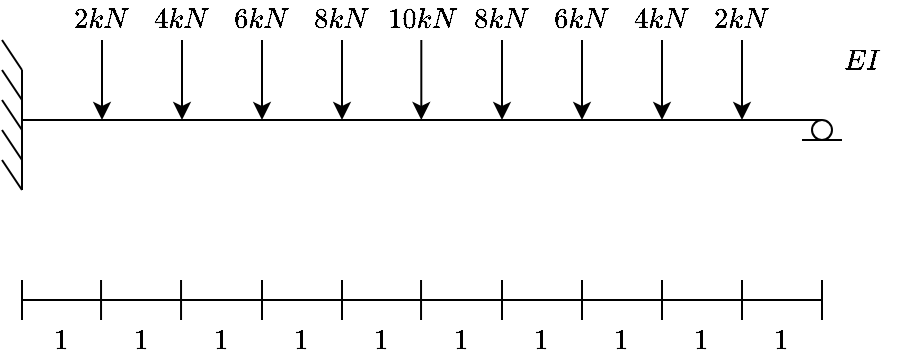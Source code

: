 <mxfile version="15.4.1" type="device"><diagram id="FiKtef2zZlHdwufVhvLE" name="Page-1"><mxGraphModel dx="263" dy="413" grid="1" gridSize="10" guides="1" tooltips="1" connect="1" arrows="1" fold="1" page="1" pageScale="1" pageWidth="850" pageHeight="1100" math="1" shadow="0"><root><mxCell id="0"/><mxCell id="1" parent="0"/><mxCell id="oLorahuEdtdyb5DKPjhA-51" value="" style="endArrow=none;html=1;startArrow=none;" parent="1" edge="1"><mxGeometry width="50" height="50" relative="1" as="geometry"><mxPoint x="160" y="320" as="sourcePoint"/><mxPoint x="560" y="320" as="targetPoint"/></mxGeometry></mxCell><mxCell id="oLorahuEdtdyb5DKPjhA-56" value="$$EI$$" style="text;html=1;strokeColor=none;fillColor=none;align=center;verticalAlign=middle;whiteSpace=wrap;rounded=0;" parent="1" vertex="1"><mxGeometry x="560" y="280" width="40" height="20" as="geometry"/></mxCell><mxCell id="oLorahuEdtdyb5DKPjhA-57" value="" style="group" parent="1" vertex="1" connectable="0"><mxGeometry x="160" y="400" width="400" height="40" as="geometry"/></mxCell><mxCell id="oLorahuEdtdyb5DKPjhA-58" value="" style="endArrow=none;html=1;" parent="oLorahuEdtdyb5DKPjhA-57" edge="1"><mxGeometry width="50" height="50" relative="1" as="geometry"><mxPoint y="10" as="sourcePoint"/><mxPoint x="400" y="10" as="targetPoint"/></mxGeometry></mxCell><mxCell id="oLorahuEdtdyb5DKPjhA-59" value="" style="endArrow=none;html=1;" parent="oLorahuEdtdyb5DKPjhA-57" edge="1"><mxGeometry width="50" height="50" relative="1" as="geometry"><mxPoint y="20" as="sourcePoint"/><mxPoint as="targetPoint"/></mxGeometry></mxCell><mxCell id="oLorahuEdtdyb5DKPjhA-60" value="" style="endArrow=none;html=1;" parent="oLorahuEdtdyb5DKPjhA-57" edge="1"><mxGeometry width="50" height="50" relative="1" as="geometry"><mxPoint x="39.52" y="20" as="sourcePoint"/><mxPoint x="39.52" as="targetPoint"/></mxGeometry></mxCell><mxCell id="oLorahuEdtdyb5DKPjhA-61" value="" style="endArrow=none;html=1;" parent="oLorahuEdtdyb5DKPjhA-57" edge="1"><mxGeometry width="50" height="50" relative="1" as="geometry"><mxPoint x="79.52" y="20" as="sourcePoint"/><mxPoint x="79.52" as="targetPoint"/></mxGeometry></mxCell><mxCell id="oLorahuEdtdyb5DKPjhA-62" value="" style="endArrow=none;html=1;" parent="oLorahuEdtdyb5DKPjhA-57" edge="1"><mxGeometry width="50" height="50" relative="1" as="geometry"><mxPoint x="120" y="20" as="sourcePoint"/><mxPoint x="120" as="targetPoint"/></mxGeometry></mxCell><mxCell id="oLorahuEdtdyb5DKPjhA-63" value="" style="endArrow=none;html=1;" parent="oLorahuEdtdyb5DKPjhA-57" edge="1"><mxGeometry width="50" height="50" relative="1" as="geometry"><mxPoint x="160" y="20" as="sourcePoint"/><mxPoint x="160" as="targetPoint"/></mxGeometry></mxCell><mxCell id="oLorahuEdtdyb5DKPjhA-64" value="" style="endArrow=none;html=1;" parent="oLorahuEdtdyb5DKPjhA-57" edge="1"><mxGeometry width="50" height="50" relative="1" as="geometry"><mxPoint x="199.52" y="20" as="sourcePoint"/><mxPoint x="199.52" as="targetPoint"/></mxGeometry></mxCell><mxCell id="oLorahuEdtdyb5DKPjhA-65" value="" style="endArrow=none;html=1;" parent="oLorahuEdtdyb5DKPjhA-57" edge="1"><mxGeometry width="50" height="50" relative="1" as="geometry"><mxPoint x="240" y="20" as="sourcePoint"/><mxPoint x="240" as="targetPoint"/></mxGeometry></mxCell><mxCell id="oLorahuEdtdyb5DKPjhA-66" value="" style="endArrow=none;html=1;" parent="oLorahuEdtdyb5DKPjhA-57" edge="1"><mxGeometry width="50" height="50" relative="1" as="geometry"><mxPoint x="280" y="20" as="sourcePoint"/><mxPoint x="280" as="targetPoint"/></mxGeometry></mxCell><mxCell id="oLorahuEdtdyb5DKPjhA-67" value="" style="endArrow=none;html=1;" parent="oLorahuEdtdyb5DKPjhA-57" edge="1"><mxGeometry width="50" height="50" relative="1" as="geometry"><mxPoint x="320" y="20" as="sourcePoint"/><mxPoint x="320" as="targetPoint"/></mxGeometry></mxCell><mxCell id="oLorahuEdtdyb5DKPjhA-68" value="" style="endArrow=none;html=1;" parent="oLorahuEdtdyb5DKPjhA-57" edge="1"><mxGeometry width="50" height="50" relative="1" as="geometry"><mxPoint x="360" y="20" as="sourcePoint"/><mxPoint x="360" as="targetPoint"/></mxGeometry></mxCell><mxCell id="oLorahuEdtdyb5DKPjhA-69" value="" style="endArrow=none;html=1;" parent="oLorahuEdtdyb5DKPjhA-57" edge="1"><mxGeometry width="50" height="50" relative="1" as="geometry"><mxPoint x="400" y="20" as="sourcePoint"/><mxPoint x="400" as="targetPoint"/></mxGeometry></mxCell><mxCell id="oLorahuEdtdyb5DKPjhA-70" value="$$1$$" style="text;html=1;strokeColor=none;fillColor=none;align=center;verticalAlign=middle;whiteSpace=wrap;rounded=0;" parent="oLorahuEdtdyb5DKPjhA-57" vertex="1"><mxGeometry y="20" width="40" height="20" as="geometry"/></mxCell><mxCell id="oLorahuEdtdyb5DKPjhA-71" value="$$1$$" style="text;html=1;strokeColor=none;fillColor=none;align=center;verticalAlign=middle;whiteSpace=wrap;rounded=0;" parent="oLorahuEdtdyb5DKPjhA-57" vertex="1"><mxGeometry x="40" y="20" width="40" height="20" as="geometry"/></mxCell><mxCell id="oLorahuEdtdyb5DKPjhA-72" value="$$1$$" style="text;html=1;strokeColor=none;fillColor=none;align=center;verticalAlign=middle;whiteSpace=wrap;rounded=0;" parent="oLorahuEdtdyb5DKPjhA-57" vertex="1"><mxGeometry x="80" y="20" width="40" height="20" as="geometry"/></mxCell><mxCell id="oLorahuEdtdyb5DKPjhA-73" value="$$1$$" style="text;html=1;strokeColor=none;fillColor=none;align=center;verticalAlign=middle;whiteSpace=wrap;rounded=0;" parent="oLorahuEdtdyb5DKPjhA-57" vertex="1"><mxGeometry x="120" y="20" width="40" height="20" as="geometry"/></mxCell><mxCell id="oLorahuEdtdyb5DKPjhA-74" value="$$1$$" style="text;html=1;strokeColor=none;fillColor=none;align=center;verticalAlign=middle;whiteSpace=wrap;rounded=0;" parent="oLorahuEdtdyb5DKPjhA-57" vertex="1"><mxGeometry x="160" y="20" width="40" height="20" as="geometry"/></mxCell><mxCell id="oLorahuEdtdyb5DKPjhA-75" value="$$1$$" style="text;html=1;strokeColor=none;fillColor=none;align=center;verticalAlign=middle;whiteSpace=wrap;rounded=0;" parent="oLorahuEdtdyb5DKPjhA-57" vertex="1"><mxGeometry x="200" y="20" width="40" height="20" as="geometry"/></mxCell><mxCell id="oLorahuEdtdyb5DKPjhA-76" value="$$1$$" style="text;html=1;strokeColor=none;fillColor=none;align=center;verticalAlign=middle;whiteSpace=wrap;rounded=0;" parent="oLorahuEdtdyb5DKPjhA-57" vertex="1"><mxGeometry x="240" y="20" width="40" height="20" as="geometry"/></mxCell><mxCell id="oLorahuEdtdyb5DKPjhA-77" value="$$1$$" style="text;html=1;strokeColor=none;fillColor=none;align=center;verticalAlign=middle;whiteSpace=wrap;rounded=0;" parent="oLorahuEdtdyb5DKPjhA-57" vertex="1"><mxGeometry x="280" y="20" width="40" height="20" as="geometry"/></mxCell><mxCell id="oLorahuEdtdyb5DKPjhA-78" value="$$1$$" style="text;html=1;strokeColor=none;fillColor=none;align=center;verticalAlign=middle;whiteSpace=wrap;rounded=0;" parent="oLorahuEdtdyb5DKPjhA-57" vertex="1"><mxGeometry x="320" y="20" width="40" height="20" as="geometry"/></mxCell><mxCell id="oLorahuEdtdyb5DKPjhA-79" value="$$1$$" style="text;html=1;strokeColor=none;fillColor=none;align=center;verticalAlign=middle;whiteSpace=wrap;rounded=0;" parent="oLorahuEdtdyb5DKPjhA-57" vertex="1"><mxGeometry x="360" y="20" width="40" height="20" as="geometry"/></mxCell><mxCell id="oLorahuEdtdyb5DKPjhA-102" value="" style="endArrow=classic;html=1;" parent="1" edge="1"><mxGeometry width="50" height="50" relative="1" as="geometry"><mxPoint x="200" y="280" as="sourcePoint"/><mxPoint x="200" y="320" as="targetPoint"/></mxGeometry></mxCell><mxCell id="oLorahuEdtdyb5DKPjhA-103" value="" style="endArrow=classic;html=1;" parent="1" edge="1"><mxGeometry width="50" height="50" relative="1" as="geometry"><mxPoint x="240" y="280" as="sourcePoint"/><mxPoint x="240" y="320" as="targetPoint"/></mxGeometry></mxCell><mxCell id="oLorahuEdtdyb5DKPjhA-104" value="" style="endArrow=classic;html=1;" parent="1" edge="1"><mxGeometry width="50" height="50" relative="1" as="geometry"><mxPoint x="280" y="280" as="sourcePoint"/><mxPoint x="280" y="320" as="targetPoint"/></mxGeometry></mxCell><mxCell id="oLorahuEdtdyb5DKPjhA-105" value="" style="endArrow=classic;html=1;" parent="1" edge="1"><mxGeometry width="50" height="50" relative="1" as="geometry"><mxPoint x="320" y="280" as="sourcePoint"/><mxPoint x="320" y="320" as="targetPoint"/></mxGeometry></mxCell><mxCell id="oLorahuEdtdyb5DKPjhA-106" value="" style="endArrow=classic;html=1;" parent="1" edge="1"><mxGeometry width="50" height="50" relative="1" as="geometry"><mxPoint x="359.66" y="280" as="sourcePoint"/><mxPoint x="359.66" y="320" as="targetPoint"/></mxGeometry></mxCell><mxCell id="oLorahuEdtdyb5DKPjhA-107" value="" style="endArrow=classic;html=1;" parent="1" edge="1"><mxGeometry width="50" height="50" relative="1" as="geometry"><mxPoint x="400" y="280" as="sourcePoint"/><mxPoint x="400" y="320" as="targetPoint"/></mxGeometry></mxCell><mxCell id="oLorahuEdtdyb5DKPjhA-108" value="" style="endArrow=classic;html=1;" parent="1" edge="1"><mxGeometry width="50" height="50" relative="1" as="geometry"><mxPoint x="440" y="280" as="sourcePoint"/><mxPoint x="440" y="320" as="targetPoint"/></mxGeometry></mxCell><mxCell id="oLorahuEdtdyb5DKPjhA-109" value="" style="endArrow=classic;html=1;" parent="1" edge="1"><mxGeometry width="50" height="50" relative="1" as="geometry"><mxPoint x="480" y="280" as="sourcePoint"/><mxPoint x="480" y="320" as="targetPoint"/></mxGeometry></mxCell><mxCell id="oLorahuEdtdyb5DKPjhA-110" value="" style="endArrow=classic;html=1;" parent="1" edge="1"><mxGeometry width="50" height="50" relative="1" as="geometry"><mxPoint x="520" y="280" as="sourcePoint"/><mxPoint x="520" y="320" as="targetPoint"/></mxGeometry></mxCell><mxCell id="oLorahuEdtdyb5DKPjhA-111" value="$$2kN$$" style="text;html=1;strokeColor=none;fillColor=none;align=center;verticalAlign=middle;whiteSpace=wrap;rounded=0;" parent="1" vertex="1"><mxGeometry x="180" y="260" width="40" height="20" as="geometry"/></mxCell><mxCell id="oLorahuEdtdyb5DKPjhA-113" value="$$4kN$$" style="text;html=1;strokeColor=none;fillColor=none;align=center;verticalAlign=middle;whiteSpace=wrap;rounded=0;" parent="1" vertex="1"><mxGeometry x="220" y="260" width="40" height="20" as="geometry"/></mxCell><mxCell id="oLorahuEdtdyb5DKPjhA-115" value="$$6kN$$" style="text;html=1;strokeColor=none;fillColor=none;align=center;verticalAlign=middle;whiteSpace=wrap;rounded=0;" parent="1" vertex="1"><mxGeometry x="260" y="260" width="40" height="20" as="geometry"/></mxCell><mxCell id="oLorahuEdtdyb5DKPjhA-116" value="$$8kN$$" style="text;html=1;strokeColor=none;fillColor=none;align=center;verticalAlign=middle;whiteSpace=wrap;rounded=0;" parent="1" vertex="1"><mxGeometry x="300" y="260" width="40" height="20" as="geometry"/></mxCell><mxCell id="oLorahuEdtdyb5DKPjhA-117" value="$$10kN$$" style="text;html=1;strokeColor=none;fillColor=none;align=center;verticalAlign=middle;whiteSpace=wrap;rounded=0;" parent="1" vertex="1"><mxGeometry x="340" y="260" width="40" height="20" as="geometry"/></mxCell><mxCell id="oLorahuEdtdyb5DKPjhA-118" value="$$8kN$$" style="text;html=1;strokeColor=none;fillColor=none;align=center;verticalAlign=middle;whiteSpace=wrap;rounded=0;" parent="1" vertex="1"><mxGeometry x="380" y="260" width="40" height="20" as="geometry"/></mxCell><mxCell id="oLorahuEdtdyb5DKPjhA-119" value="$$6kN$$" style="text;html=1;strokeColor=none;fillColor=none;align=center;verticalAlign=middle;whiteSpace=wrap;rounded=0;" parent="1" vertex="1"><mxGeometry x="420" y="260" width="40" height="20" as="geometry"/></mxCell><mxCell id="oLorahuEdtdyb5DKPjhA-120" value="$$4kN$$" style="text;html=1;strokeColor=none;fillColor=none;align=center;verticalAlign=middle;whiteSpace=wrap;rounded=0;" parent="1" vertex="1"><mxGeometry x="460" y="260" width="40" height="20" as="geometry"/></mxCell><mxCell id="oLorahuEdtdyb5DKPjhA-121" value="$$2kN$$" style="text;html=1;strokeColor=none;fillColor=none;align=center;verticalAlign=middle;whiteSpace=wrap;rounded=0;" parent="1" vertex="1"><mxGeometry x="500" y="260" width="40" height="20" as="geometry"/></mxCell><mxCell id="SY35pgcOM8Z4WWsmw-X8-11" value="" style="group" parent="1" vertex="1" connectable="0"><mxGeometry x="150" y="280" width="10" height="75" as="geometry"/></mxCell><mxCell id="SY35pgcOM8Z4WWsmw-X8-5" value="" style="endArrow=none;html=1;" parent="SY35pgcOM8Z4WWsmw-X8-11" edge="1"><mxGeometry x="10" width="50" height="50" as="geometry"><mxPoint x="10" y="75" as="sourcePoint"/><mxPoint x="10" y="15" as="targetPoint"/></mxGeometry></mxCell><mxCell id="SY35pgcOM8Z4WWsmw-X8-6" value="" style="endArrow=none;html=1;" parent="SY35pgcOM8Z4WWsmw-X8-11" edge="1"><mxGeometry x="10" width="50" height="50" as="geometry"><mxPoint x="10" y="30" as="sourcePoint"/><mxPoint y="15" as="targetPoint"/></mxGeometry></mxCell><mxCell id="SY35pgcOM8Z4WWsmw-X8-7" value="" style="endArrow=none;html=1;" parent="SY35pgcOM8Z4WWsmw-X8-11" edge="1"><mxGeometry x="10" width="50" height="50" as="geometry"><mxPoint x="10" y="45" as="sourcePoint"/><mxPoint y="30" as="targetPoint"/></mxGeometry></mxCell><mxCell id="SY35pgcOM8Z4WWsmw-X8-8" value="" style="endArrow=none;html=1;" parent="SY35pgcOM8Z4WWsmw-X8-11" edge="1"><mxGeometry x="10" width="50" height="50" as="geometry"><mxPoint x="10" y="60" as="sourcePoint"/><mxPoint y="45" as="targetPoint"/></mxGeometry></mxCell><mxCell id="SY35pgcOM8Z4WWsmw-X8-9" value="" style="endArrow=none;html=1;" parent="SY35pgcOM8Z4WWsmw-X8-11" edge="1"><mxGeometry x="10" width="50" height="50" as="geometry"><mxPoint x="10" y="75" as="sourcePoint"/><mxPoint y="60" as="targetPoint"/></mxGeometry></mxCell><mxCell id="SY35pgcOM8Z4WWsmw-X8-10" value="" style="endArrow=none;html=1;" parent="SY35pgcOM8Z4WWsmw-X8-11" edge="1"><mxGeometry x="10" width="50" height="50" as="geometry"><mxPoint x="10" y="15" as="sourcePoint"/><mxPoint as="targetPoint"/></mxGeometry></mxCell><mxCell id="92ZMphY2zTIdj4oyWDvL-1" value="" style="ellipse;whiteSpace=wrap;html=1;aspect=fixed;" vertex="1" parent="1"><mxGeometry x="555" y="320" width="10" height="10" as="geometry"/></mxCell><mxCell id="92ZMphY2zTIdj4oyWDvL-2" value="" style="endArrow=none;html=1;" edge="1" parent="1"><mxGeometry width="50" height="50" relative="1" as="geometry"><mxPoint x="550" y="330" as="sourcePoint"/><mxPoint x="570" y="330" as="targetPoint"/></mxGeometry></mxCell></root></mxGraphModel></diagram></mxfile>